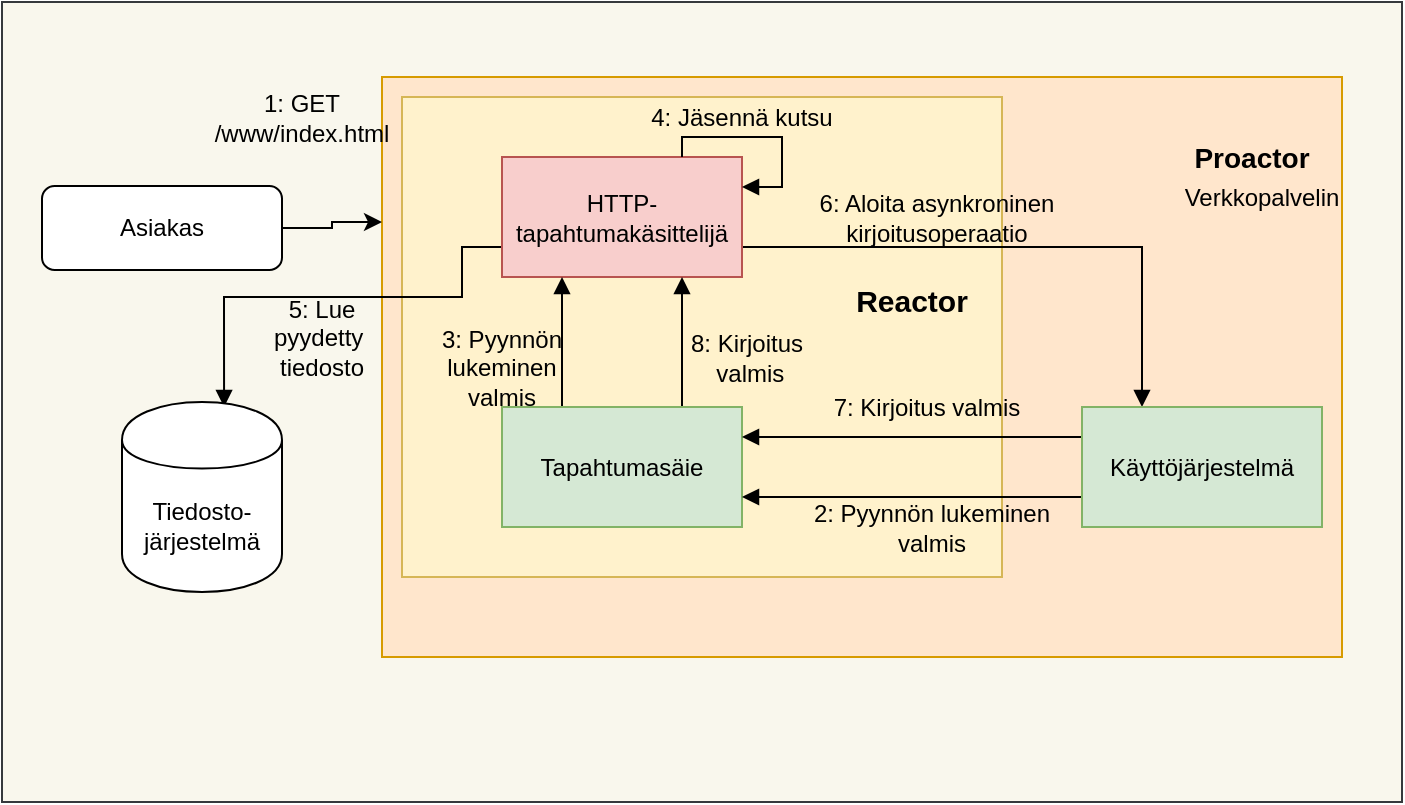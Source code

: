 <mxfile version="10.6.5" type="device"><diagram id="pcETCiaP3a9t1qMuEvea" name="Page-1"><mxGraphModel dx="1372" dy="825" grid="1" gridSize="10" guides="1" tooltips="1" connect="1" arrows="1" fold="1" page="1" pageScale="1" pageWidth="850" pageHeight="1100" math="0" shadow="0"><root><mxCell id="0"/><mxCell id="1" parent="0"/><mxCell id="Bul3xR2pVD_gVKK7HobF-3" value="" style="rounded=0;whiteSpace=wrap;html=1;fontSize=12;fillColor=#f9f7ed;strokeColor=#36393d;" parent="1" vertex="1"><mxGeometry x="60" width="700" height="400" as="geometry"/></mxCell><mxCell id="1g0MtcKSQ7-1h8LQ5iiQ-1" value="" style="rounded=0;whiteSpace=wrap;html=1;fillColor=#ffe6cc;strokeColor=#d79b00;" parent="1" vertex="1"><mxGeometry x="250" y="37.5" width="480" height="290" as="geometry"/></mxCell><mxCell id="1g0MtcKSQ7-1h8LQ5iiQ-2" value="" style="rounded=0;whiteSpace=wrap;html=1;fillColor=#fff2cc;strokeColor=#d6b656;" parent="1" vertex="1"><mxGeometry x="260" y="47.5" width="300" height="240" as="geometry"/></mxCell><mxCell id="j3BBYy_9uLQ4i5Hr7Jc4-6" style="edgeStyle=orthogonalEdgeStyle;rounded=0;orthogonalLoop=1;jettySize=auto;html=1;exitX=0;exitY=0.75;exitDx=0;exitDy=0;entryX=0.638;entryY=0.026;entryDx=0;entryDy=0;entryPerimeter=0;endArrow=block;endFill=1;strokeColor=#000000;fontColor=#000000;" parent="1" source="1g0MtcKSQ7-1h8LQ5iiQ-4" target="1g0MtcKSQ7-1h8LQ5iiQ-6" edge="1"><mxGeometry relative="1" as="geometry"><Array as="points"><mxPoint x="290" y="122.5"/><mxPoint x="290" y="147.5"/><mxPoint x="171" y="147.5"/></Array></mxGeometry></mxCell><mxCell id="j3BBYy_9uLQ4i5Hr7Jc4-7" style="edgeStyle=orthogonalEdgeStyle;rounded=0;orthogonalLoop=1;jettySize=auto;html=1;exitX=1;exitY=0.75;exitDx=0;exitDy=0;entryX=0.25;entryY=0;entryDx=0;entryDy=0;endArrow=block;endFill=1;strokeColor=#000000;fontColor=#000000;" parent="1" source="1g0MtcKSQ7-1h8LQ5iiQ-4" target="1g0MtcKSQ7-1h8LQ5iiQ-8" edge="1"><mxGeometry relative="1" as="geometry"/></mxCell><mxCell id="1g0MtcKSQ7-1h8LQ5iiQ-4" value="HTTP-tapahtumakäsittelijä" style="rounded=0;whiteSpace=wrap;html=1;fillColor=#f8cecc;strokeColor=#b85450;fontColor=#000000;" parent="1" vertex="1"><mxGeometry x="310" y="77.5" width="120" height="60" as="geometry"/></mxCell><mxCell id="j3BBYy_9uLQ4i5Hr7Jc4-1" style="edgeStyle=orthogonalEdgeStyle;rounded=0;orthogonalLoop=1;jettySize=auto;html=1;exitX=0.75;exitY=0;exitDx=0;exitDy=0;entryX=0.75;entryY=1;entryDx=0;entryDy=0;fontColor=#000000;strokeColor=#000000;endArrow=block;endFill=1;" parent="1" source="1g0MtcKSQ7-1h8LQ5iiQ-5" target="1g0MtcKSQ7-1h8LQ5iiQ-4" edge="1"><mxGeometry relative="1" as="geometry"/></mxCell><mxCell id="j3BBYy_9uLQ4i5Hr7Jc4-14" style="edgeStyle=orthogonalEdgeStyle;rounded=0;orthogonalLoop=1;jettySize=auto;html=1;exitX=0.25;exitY=0;exitDx=0;exitDy=0;entryX=0.25;entryY=1;entryDx=0;entryDy=0;endArrow=block;endFill=1;strokeColor=#000000;fontColor=#000000;" parent="1" source="1g0MtcKSQ7-1h8LQ5iiQ-5" target="1g0MtcKSQ7-1h8LQ5iiQ-4" edge="1"><mxGeometry relative="1" as="geometry"/></mxCell><mxCell id="1g0MtcKSQ7-1h8LQ5iiQ-5" value="Tapahtumasäie" style="rounded=0;whiteSpace=wrap;html=1;fillColor=#d5e8d4;strokeColor=#82b366;fontColor=#000000;" parent="1" vertex="1"><mxGeometry x="310" y="202.5" width="120" height="60" as="geometry"/></mxCell><mxCell id="1g0MtcKSQ7-1h8LQ5iiQ-6" value="Tiedosto-&lt;br&gt;järjestelmä&lt;br&gt;" style="shape=cylinder;whiteSpace=wrap;html=1;boundedLbl=1;backgroundOutline=1;" parent="1" vertex="1"><mxGeometry x="120" y="200" width="80" height="95" as="geometry"/></mxCell><mxCell id="X92Lr0TUKwDZbbnHBB_O-2" style="edgeStyle=orthogonalEdgeStyle;rounded=0;orthogonalLoop=1;jettySize=auto;html=1;exitX=1;exitY=0.5;exitDx=0;exitDy=0;entryX=0;entryY=0.25;entryDx=0;entryDy=0;strokeColor=#000000;" edge="1" parent="1" source="1g0MtcKSQ7-1h8LQ5iiQ-7" target="1g0MtcKSQ7-1h8LQ5iiQ-1"><mxGeometry relative="1" as="geometry"/></mxCell><mxCell id="1g0MtcKSQ7-1h8LQ5iiQ-7" value="Asiakas" style="rounded=1;whiteSpace=wrap;html=1;" parent="1" vertex="1"><mxGeometry x="80" y="92" width="120" height="42" as="geometry"/></mxCell><mxCell id="j3BBYy_9uLQ4i5Hr7Jc4-10" style="edgeStyle=orthogonalEdgeStyle;rounded=0;orthogonalLoop=1;jettySize=auto;html=1;exitX=0;exitY=0.25;exitDx=0;exitDy=0;entryX=1;entryY=0.25;entryDx=0;entryDy=0;endArrow=block;endFill=1;strokeColor=#000000;fontColor=#000000;" parent="1" source="1g0MtcKSQ7-1h8LQ5iiQ-8" target="1g0MtcKSQ7-1h8LQ5iiQ-5" edge="1"><mxGeometry relative="1" as="geometry"/></mxCell><mxCell id="j3BBYy_9uLQ4i5Hr7Jc4-11" style="edgeStyle=orthogonalEdgeStyle;rounded=0;orthogonalLoop=1;jettySize=auto;html=1;exitX=0;exitY=0.75;exitDx=0;exitDy=0;entryX=1;entryY=0.75;entryDx=0;entryDy=0;endArrow=block;endFill=1;strokeColor=#000000;fontColor=#000000;" parent="1" source="1g0MtcKSQ7-1h8LQ5iiQ-8" target="1g0MtcKSQ7-1h8LQ5iiQ-5" edge="1"><mxGeometry relative="1" as="geometry"/></mxCell><mxCell id="1g0MtcKSQ7-1h8LQ5iiQ-8" value="Käyttöjärjestelmä" style="rounded=0;whiteSpace=wrap;html=1;fillColor=#d5e8d4;strokeColor=#82b366;fontColor=#000000;" parent="1" vertex="1"><mxGeometry x="600" y="202.5" width="120" height="60" as="geometry"/></mxCell><mxCell id="j3BBYy_9uLQ4i5Hr7Jc4-8" style="edgeStyle=orthogonalEdgeStyle;rounded=0;orthogonalLoop=1;jettySize=auto;html=1;exitX=0.75;exitY=0;exitDx=0;exitDy=0;entryX=1;entryY=0.25;entryDx=0;entryDy=0;endArrow=block;endFill=1;strokeColor=#000000;fontColor=#000000;" parent="1" source="1g0MtcKSQ7-1h8LQ5iiQ-4" target="1g0MtcKSQ7-1h8LQ5iiQ-4" edge="1"><mxGeometry relative="1" as="geometry"><Array as="points"><mxPoint x="400" y="67.5"/><mxPoint x="450" y="67.5"/><mxPoint x="450" y="92.5"/></Array></mxGeometry></mxCell><mxCell id="j3BBYy_9uLQ4i5Hr7Jc4-12" value="1: GET /www/index.html&lt;br&gt;" style="text;html=1;strokeColor=none;fillColor=none;align=center;verticalAlign=middle;whiteSpace=wrap;rounded=0;fontColor=#000000;" parent="1" vertex="1"><mxGeometry x="190" y="47.5" width="40" height="20" as="geometry"/></mxCell><mxCell id="j3BBYy_9uLQ4i5Hr7Jc4-13" value="2: Pyynnön lukeminen valmis" style="text;html=1;strokeColor=none;fillColor=none;align=center;verticalAlign=middle;whiteSpace=wrap;rounded=0;fontColor=#000000;" parent="1" vertex="1"><mxGeometry x="450" y="252.5" width="150" height="20" as="geometry"/></mxCell><mxCell id="j3BBYy_9uLQ4i5Hr7Jc4-15" value="3: Pyynnön lukeminen valmis" style="text;html=1;strokeColor=none;fillColor=none;align=center;verticalAlign=middle;whiteSpace=wrap;rounded=0;fontColor=#000000;" parent="1" vertex="1"><mxGeometry x="275" y="167.5" width="70" height="30" as="geometry"/></mxCell><mxCell id="j3BBYy_9uLQ4i5Hr7Jc4-16" value="4: Jäsennä kutsu" style="text;html=1;strokeColor=none;fillColor=none;align=center;verticalAlign=middle;whiteSpace=wrap;rounded=0;fontColor=#000000;" parent="1" vertex="1"><mxGeometry x="375" y="47.5" width="110" height="20" as="geometry"/></mxCell><mxCell id="j3BBYy_9uLQ4i5Hr7Jc4-17" value="6: Aloita asynkroninen kirjoitusoperaatio" style="text;html=1;strokeColor=none;fillColor=none;align=center;verticalAlign=middle;whiteSpace=wrap;rounded=0;fontColor=#000000;" parent="1" vertex="1"><mxGeometry x="465" y="97.5" width="125" height="20" as="geometry"/></mxCell><mxCell id="j3BBYy_9uLQ4i5Hr7Jc4-18" value="5: Lue&lt;br&gt;pyydetty&amp;nbsp;&lt;br&gt;tiedosto&lt;br&gt;" style="text;html=1;strokeColor=none;fillColor=none;align=center;verticalAlign=middle;whiteSpace=wrap;rounded=0;fontColor=#000000;" parent="1" vertex="1"><mxGeometry x="180" y="158.5" width="80" height="19" as="geometry"/></mxCell><mxCell id="j3BBYy_9uLQ4i5Hr7Jc4-19" value="Reactor&lt;br style=&quot;font-size: 15px;&quot;&gt;" style="text;html=1;strokeColor=none;fillColor=none;align=center;verticalAlign=middle;whiteSpace=wrap;rounded=0;fontColor=#000000;fontSize=15;fontStyle=1" parent="1" vertex="1"><mxGeometry x="470" y="134" width="90" height="29" as="geometry"/></mxCell><mxCell id="j3BBYy_9uLQ4i5Hr7Jc4-20" value="&lt;b&gt;Proactor&lt;/b&gt;" style="text;html=1;strokeColor=none;fillColor=none;align=center;verticalAlign=middle;whiteSpace=wrap;rounded=0;fontSize=14;fontColor=#000000;" parent="1" vertex="1"><mxGeometry x="610" y="57.5" width="150" height="40" as="geometry"/></mxCell><mxCell id="j3BBYy_9uLQ4i5Hr7Jc4-21" value="7: Kirjoitus valmis" style="text;html=1;strokeColor=none;fillColor=none;align=center;verticalAlign=middle;whiteSpace=wrap;rounded=0;fontSize=12;fontColor=#000000;" parent="1" vertex="1"><mxGeometry x="465" y="192.5" width="115" height="20" as="geometry"/></mxCell><mxCell id="j3BBYy_9uLQ4i5Hr7Jc4-22" value="8: Kirjoitus&lt;br&gt;&amp;nbsp;valmis" style="text;html=1;strokeColor=none;fillColor=none;align=center;verticalAlign=middle;whiteSpace=wrap;rounded=0;fontSize=12;fontColor=#000000;" parent="1" vertex="1"><mxGeometry x="395" y="167.5" width="75" height="20" as="geometry"/></mxCell><mxCell id="Bul3xR2pVD_gVKK7HobF-1" value="Verkkopalvelin" style="text;html=1;strokeColor=none;fillColor=none;align=center;verticalAlign=middle;whiteSpace=wrap;rounded=0;fontSize=12;fontColor=#000000;" parent="1" vertex="1"><mxGeometry x="670" y="88" width="40" height="20" as="geometry"/></mxCell></root></mxGraphModel></diagram></mxfile>